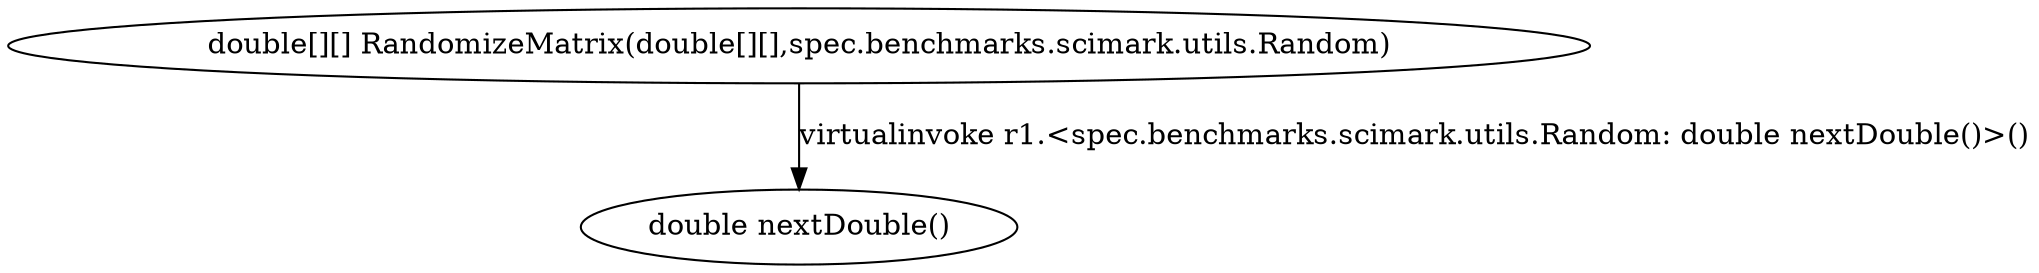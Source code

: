 digraph g {
1[label="double nextDouble()"]
0[label="double[][] RandomizeMatrix(double[][],spec.benchmarks.scimark.utils.Random)"]
0->1[label="virtualinvoke r1.<spec.benchmarks.scimark.utils.Random: double nextDouble()>()"]
}